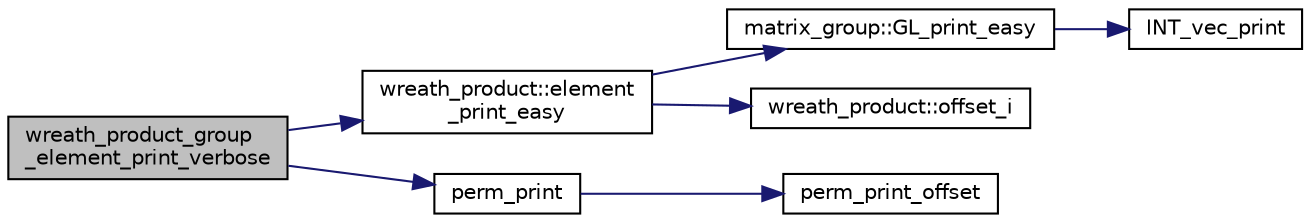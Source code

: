 digraph "wreath_product_group_element_print_verbose"
{
  edge [fontname="Helvetica",fontsize="10",labelfontname="Helvetica",labelfontsize="10"];
  node [fontname="Helvetica",fontsize="10",shape=record];
  rankdir="LR";
  Node9477 [label="wreath_product_group\l_element_print_verbose",height=0.2,width=0.4,color="black", fillcolor="grey75", style="filled", fontcolor="black"];
  Node9477 -> Node9478 [color="midnightblue",fontsize="10",style="solid",fontname="Helvetica"];
  Node9478 [label="wreath_product::element\l_print_easy",height=0.2,width=0.4,color="black", fillcolor="white", style="filled",URL="$d8/dfa/classwreath__product.html#aa1e82da5d4c019c0756b8ebf417ee9dc"];
  Node9478 -> Node9479 [color="midnightblue",fontsize="10",style="solid",fontname="Helvetica"];
  Node9479 [label="matrix_group::GL_print_easy",height=0.2,width=0.4,color="black", fillcolor="white", style="filled",URL="$d3/ded/classmatrix__group.html#a3e6f5c276210e8132523150fad82c57e"];
  Node9479 -> Node9480 [color="midnightblue",fontsize="10",style="solid",fontname="Helvetica"];
  Node9480 [label="INT_vec_print",height=0.2,width=0.4,color="black", fillcolor="white", style="filled",URL="$df/dbf/sajeeb_8_c.html#a79a5901af0b47dd0d694109543c027fe"];
  Node9478 -> Node9481 [color="midnightblue",fontsize="10",style="solid",fontname="Helvetica"];
  Node9481 [label="wreath_product::offset_i",height=0.2,width=0.4,color="black", fillcolor="white", style="filled",URL="$d8/dfa/classwreath__product.html#a081d6eed767bdd84bc74e555815641c6"];
  Node9477 -> Node9482 [color="midnightblue",fontsize="10",style="solid",fontname="Helvetica"];
  Node9482 [label="perm_print",height=0.2,width=0.4,color="black", fillcolor="white", style="filled",URL="$d2/d7c/combinatorics_8_c.html#a2c7eee1361109e8c5b94921589815194"];
  Node9482 -> Node9483 [color="midnightblue",fontsize="10",style="solid",fontname="Helvetica"];
  Node9483 [label="perm_print_offset",height=0.2,width=0.4,color="black", fillcolor="white", style="filled",URL="$d2/d7c/combinatorics_8_c.html#ab87deef2ba9e4d2ce386a19eeaffecf3"];
}
